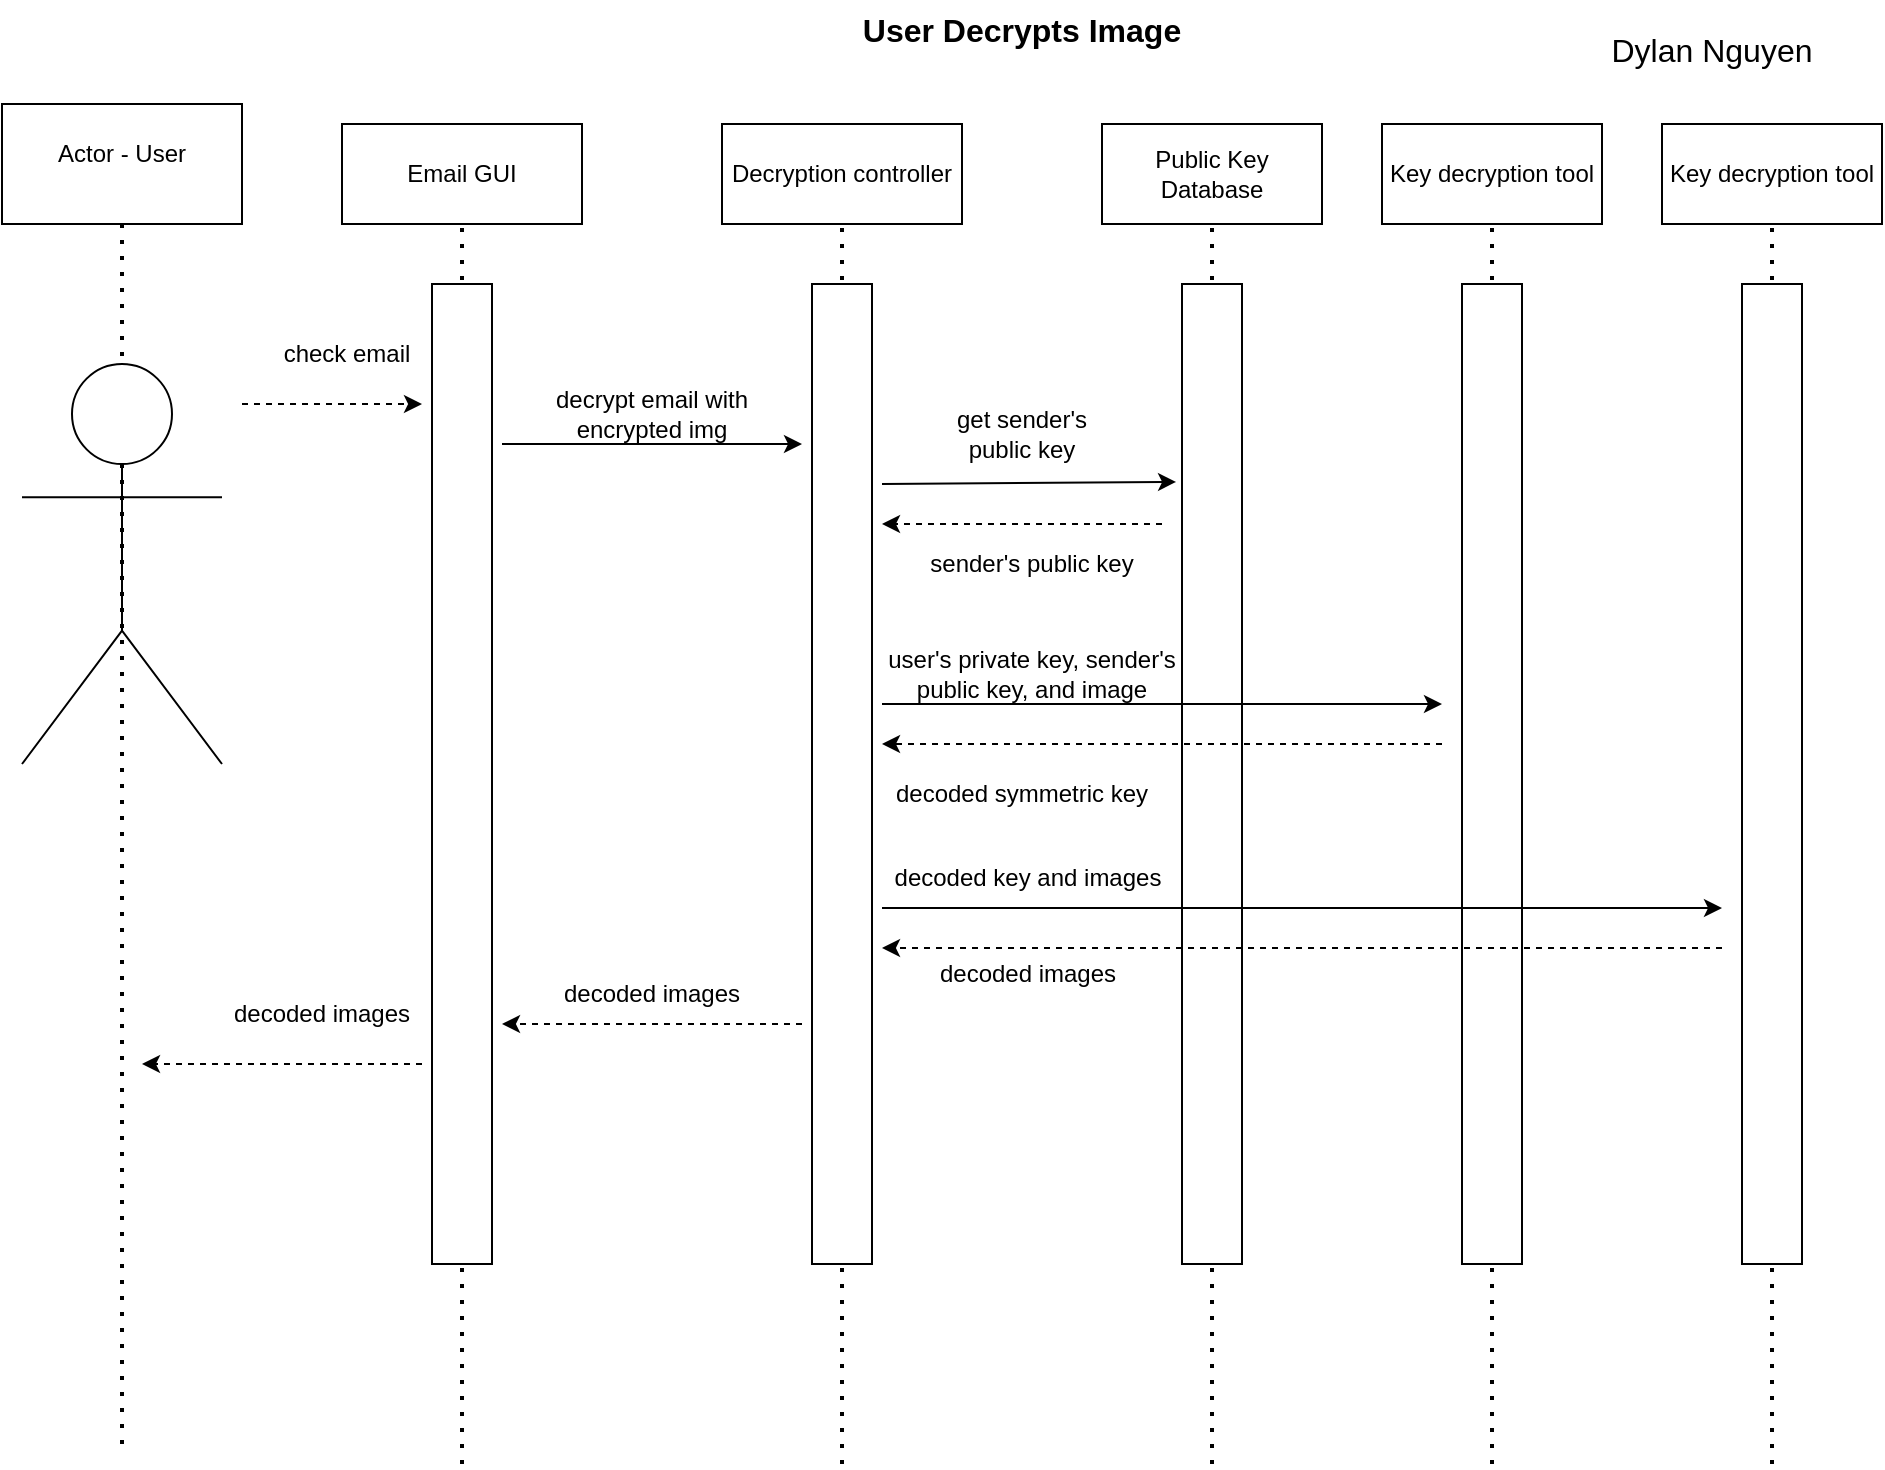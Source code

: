<mxfile version="20.4.1" type="github">
  <diagram id="b6acdepvqn-tA0IxzFjr" name="Page-1">
    <mxGraphModel dx="1297" dy="689" grid="1" gridSize="10" guides="1" tooltips="1" connect="1" arrows="1" fold="1" page="1" pageScale="1" pageWidth="850" pageHeight="1100" math="0" shadow="0">
      <root>
        <mxCell id="0" />
        <mxCell id="1" parent="0" />
        <mxCell id="66eMBhZX9WvoQs9t0sJY-48" value="" style="rounded=0;whiteSpace=wrap;html=1;" vertex="1" parent="1">
          <mxGeometry x="20" y="52" width="120" height="60" as="geometry" />
        </mxCell>
        <mxCell id="66eMBhZX9WvoQs9t0sJY-2" value="Actor - User" style="text;html=1;strokeColor=none;fillColor=none;align=center;verticalAlign=middle;whiteSpace=wrap;rounded=0;" vertex="1" parent="1">
          <mxGeometry x="35" y="62" width="90" height="30" as="geometry" />
        </mxCell>
        <mxCell id="66eMBhZX9WvoQs9t0sJY-3" value="Email GUI" style="rounded=0;whiteSpace=wrap;html=1;" vertex="1" parent="1">
          <mxGeometry x="190" y="62" width="120" height="50" as="geometry" />
        </mxCell>
        <mxCell id="66eMBhZX9WvoQs9t0sJY-4" value="Decryption controller" style="rounded=0;whiteSpace=wrap;html=1;" vertex="1" parent="1">
          <mxGeometry x="380" y="62" width="120" height="50" as="geometry" />
        </mxCell>
        <mxCell id="66eMBhZX9WvoQs9t0sJY-5" value="Public Key Database" style="rounded=0;whiteSpace=wrap;html=1;" vertex="1" parent="1">
          <mxGeometry x="570" y="62" width="110" height="50" as="geometry" />
        </mxCell>
        <mxCell id="66eMBhZX9WvoQs9t0sJY-7" value="" style="endArrow=none;dashed=1;html=1;dashPattern=1 3;strokeWidth=2;rounded=0;entryX=0.5;entryY=1;entryDx=0;entryDy=0;" edge="1" parent="1" target="66eMBhZX9WvoQs9t0sJY-3">
          <mxGeometry width="50" height="50" relative="1" as="geometry">
            <mxPoint x="250" y="732" as="sourcePoint" />
            <mxPoint x="450" y="352" as="targetPoint" />
          </mxGeometry>
        </mxCell>
        <mxCell id="66eMBhZX9WvoQs9t0sJY-6" value="" style="rounded=0;whiteSpace=wrap;html=1;" vertex="1" parent="1">
          <mxGeometry x="235" y="142" width="30" height="490" as="geometry" />
        </mxCell>
        <mxCell id="66eMBhZX9WvoQs9t0sJY-9" value="" style="endArrow=none;dashed=1;html=1;dashPattern=1 3;strokeWidth=2;rounded=0;entryX=0.5;entryY=1;entryDx=0;entryDy=0;" edge="1" parent="1">
          <mxGeometry width="50" height="50" relative="1" as="geometry">
            <mxPoint x="440" y="732" as="sourcePoint" />
            <mxPoint x="440" y="112" as="targetPoint" />
          </mxGeometry>
        </mxCell>
        <mxCell id="66eMBhZX9WvoQs9t0sJY-10" value="" style="rounded=0;whiteSpace=wrap;html=1;" vertex="1" parent="1">
          <mxGeometry x="425" y="142" width="30" height="490" as="geometry" />
        </mxCell>
        <mxCell id="66eMBhZX9WvoQs9t0sJY-11" value="" style="endArrow=none;dashed=1;html=1;dashPattern=1 3;strokeWidth=2;rounded=0;entryX=0.5;entryY=1;entryDx=0;entryDy=0;" edge="1" parent="1">
          <mxGeometry width="50" height="50" relative="1" as="geometry">
            <mxPoint x="625" y="732" as="sourcePoint" />
            <mxPoint x="625" y="112" as="targetPoint" />
          </mxGeometry>
        </mxCell>
        <mxCell id="66eMBhZX9WvoQs9t0sJY-12" value="" style="rounded=0;whiteSpace=wrap;html=1;" vertex="1" parent="1">
          <mxGeometry x="610" y="142" width="30" height="490" as="geometry" />
        </mxCell>
        <mxCell id="66eMBhZX9WvoQs9t0sJY-14" value="check email" style="text;html=1;strokeColor=none;fillColor=none;align=center;verticalAlign=middle;whiteSpace=wrap;rounded=0;" vertex="1" parent="1">
          <mxGeometry x="150" y="162" width="85" height="30" as="geometry" />
        </mxCell>
        <mxCell id="66eMBhZX9WvoQs9t0sJY-17" value="" style="html=1;labelBackgroundColor=#ffffff;startArrow=none;startFill=0;startSize=6;endArrow=classic;endFill=1;endSize=6;jettySize=auto;orthogonalLoop=1;strokeWidth=1;dashed=1;fontSize=14;rounded=0;" edge="1" parent="1">
          <mxGeometry width="60" height="60" relative="1" as="geometry">
            <mxPoint x="230" y="532" as="sourcePoint" />
            <mxPoint x="90" y="532" as="targetPoint" />
          </mxGeometry>
        </mxCell>
        <mxCell id="66eMBhZX9WvoQs9t0sJY-19" value="" style="html=1;labelBackgroundColor=#ffffff;startArrow=none;startFill=0;startSize=6;endArrow=classic;endFill=1;endSize=6;jettySize=auto;orthogonalLoop=1;strokeWidth=1;dashed=1;fontSize=14;rounded=0;" edge="1" parent="1">
          <mxGeometry width="60" height="60" relative="1" as="geometry">
            <mxPoint x="140" y="202" as="sourcePoint" />
            <mxPoint x="230" y="202" as="targetPoint" />
          </mxGeometry>
        </mxCell>
        <mxCell id="66eMBhZX9WvoQs9t0sJY-21" value="decrypt email with encrypted img" style="text;html=1;strokeColor=none;fillColor=none;align=center;verticalAlign=middle;whiteSpace=wrap;rounded=0;" vertex="1" parent="1">
          <mxGeometry x="280" y="192" width="130" height="30" as="geometry" />
        </mxCell>
        <mxCell id="66eMBhZX9WvoQs9t0sJY-22" value="" style="endArrow=classic;html=1;rounded=0;" edge="1" parent="1">
          <mxGeometry width="50" height="50" relative="1" as="geometry">
            <mxPoint x="270" y="222" as="sourcePoint" />
            <mxPoint x="420" y="222" as="targetPoint" />
          </mxGeometry>
        </mxCell>
        <mxCell id="66eMBhZX9WvoQs9t0sJY-23" value="" style="endArrow=classic;html=1;rounded=0;exitX=1.167;exitY=0.204;exitDx=0;exitDy=0;exitPerimeter=0;entryX=-0.099;entryY=0.202;entryDx=0;entryDy=0;entryPerimeter=0;" edge="1" parent="1" source="66eMBhZX9WvoQs9t0sJY-10" target="66eMBhZX9WvoQs9t0sJY-12">
          <mxGeometry width="50" height="50" relative="1" as="geometry">
            <mxPoint x="400" y="392" as="sourcePoint" />
            <mxPoint x="450" y="342" as="targetPoint" />
          </mxGeometry>
        </mxCell>
        <mxCell id="66eMBhZX9WvoQs9t0sJY-24" value="get sender&#39;s public key" style="text;html=1;strokeColor=none;fillColor=none;align=center;verticalAlign=middle;whiteSpace=wrap;rounded=0;" vertex="1" parent="1">
          <mxGeometry x="480" y="202" width="100" height="30" as="geometry" />
        </mxCell>
        <mxCell id="66eMBhZX9WvoQs9t0sJY-25" value="" style="html=1;labelBackgroundColor=#ffffff;startArrow=none;startFill=0;startSize=6;endArrow=classic;endFill=1;endSize=6;jettySize=auto;orthogonalLoop=1;strokeWidth=1;dashed=1;fontSize=14;rounded=0;" edge="1" parent="1">
          <mxGeometry width="60" height="60" relative="1" as="geometry">
            <mxPoint x="600" y="262" as="sourcePoint" />
            <mxPoint x="460" y="262" as="targetPoint" />
          </mxGeometry>
        </mxCell>
        <mxCell id="66eMBhZX9WvoQs9t0sJY-27" value="sender&#39;s public key" style="text;html=1;strokeColor=none;fillColor=none;align=center;verticalAlign=middle;whiteSpace=wrap;rounded=0;" vertex="1" parent="1">
          <mxGeometry x="480" y="267" width="110" height="30" as="geometry" />
        </mxCell>
        <mxCell id="66eMBhZX9WvoQs9t0sJY-29" value="" style="endArrow=none;dashed=1;html=1;dashPattern=1 3;strokeWidth=2;rounded=0;entryX=0.5;entryY=1;entryDx=0;entryDy=0;" edge="1" parent="1">
          <mxGeometry width="50" height="50" relative="1" as="geometry">
            <mxPoint x="765" y="732" as="sourcePoint" />
            <mxPoint x="765" y="112" as="targetPoint" />
          </mxGeometry>
        </mxCell>
        <mxCell id="66eMBhZX9WvoQs9t0sJY-30" value="" style="rounded=0;whiteSpace=wrap;html=1;" vertex="1" parent="1">
          <mxGeometry x="750" y="142" width="30" height="490" as="geometry" />
        </mxCell>
        <mxCell id="66eMBhZX9WvoQs9t0sJY-31" value="Key decryption tool" style="rounded=0;whiteSpace=wrap;html=1;" vertex="1" parent="1">
          <mxGeometry x="710" y="62" width="110" height="50" as="geometry" />
        </mxCell>
        <mxCell id="66eMBhZX9WvoQs9t0sJY-32" value="" style="endArrow=classic;html=1;rounded=0;" edge="1" parent="1">
          <mxGeometry width="50" height="50" relative="1" as="geometry">
            <mxPoint x="460" y="352" as="sourcePoint" />
            <mxPoint x="740" y="352" as="targetPoint" />
          </mxGeometry>
        </mxCell>
        <mxCell id="66eMBhZX9WvoQs9t0sJY-34" value="user&#39;s private key, sender&#39;s public key, and image" style="text;html=1;strokeColor=none;fillColor=none;align=center;verticalAlign=middle;whiteSpace=wrap;rounded=0;" vertex="1" parent="1">
          <mxGeometry x="460" y="322" width="150" height="30" as="geometry" />
        </mxCell>
        <mxCell id="66eMBhZX9WvoQs9t0sJY-35" value="" style="html=1;labelBackgroundColor=#ffffff;startArrow=none;startFill=0;startSize=6;endArrow=classic;endFill=1;endSize=6;jettySize=auto;orthogonalLoop=1;strokeWidth=1;dashed=1;fontSize=14;rounded=0;" edge="1" parent="1">
          <mxGeometry width="60" height="60" relative="1" as="geometry">
            <mxPoint x="740" y="372" as="sourcePoint" />
            <mxPoint x="460" y="372" as="targetPoint" />
          </mxGeometry>
        </mxCell>
        <mxCell id="66eMBhZX9WvoQs9t0sJY-36" value="decoded symmetric key" style="text;html=1;strokeColor=none;fillColor=none;align=center;verticalAlign=middle;whiteSpace=wrap;rounded=0;" vertex="1" parent="1">
          <mxGeometry x="460" y="382" width="140" height="30" as="geometry" />
        </mxCell>
        <mxCell id="66eMBhZX9WvoQs9t0sJY-37" value="" style="endArrow=none;dashed=1;html=1;dashPattern=1 3;strokeWidth=2;rounded=0;entryX=0.5;entryY=1;entryDx=0;entryDy=0;" edge="1" parent="1">
          <mxGeometry width="50" height="50" relative="1" as="geometry">
            <mxPoint x="905" y="732" as="sourcePoint" />
            <mxPoint x="905" y="112" as="targetPoint" />
          </mxGeometry>
        </mxCell>
        <mxCell id="66eMBhZX9WvoQs9t0sJY-38" value="" style="rounded=0;whiteSpace=wrap;html=1;" vertex="1" parent="1">
          <mxGeometry x="890" y="142" width="30" height="490" as="geometry" />
        </mxCell>
        <mxCell id="66eMBhZX9WvoQs9t0sJY-39" value="Key decryption tool" style="rounded=0;whiteSpace=wrap;html=1;" vertex="1" parent="1">
          <mxGeometry x="850" y="62" width="110" height="50" as="geometry" />
        </mxCell>
        <mxCell id="66eMBhZX9WvoQs9t0sJY-40" value="" style="endArrow=classic;html=1;rounded=0;" edge="1" parent="1">
          <mxGeometry width="50" height="50" relative="1" as="geometry">
            <mxPoint x="460" y="454" as="sourcePoint" />
            <mxPoint x="880" y="454" as="targetPoint" />
          </mxGeometry>
        </mxCell>
        <mxCell id="66eMBhZX9WvoQs9t0sJY-41" value="" style="html=1;labelBackgroundColor=#ffffff;startArrow=none;startFill=0;startSize=6;endArrow=classic;endFill=1;endSize=6;jettySize=auto;orthogonalLoop=1;strokeWidth=1;dashed=1;fontSize=14;rounded=0;" edge="1" parent="1">
          <mxGeometry width="60" height="60" relative="1" as="geometry">
            <mxPoint x="880" y="474" as="sourcePoint" />
            <mxPoint x="460" y="474" as="targetPoint" />
          </mxGeometry>
        </mxCell>
        <mxCell id="66eMBhZX9WvoQs9t0sJY-42" value="decoded key and images" style="text;html=1;strokeColor=none;fillColor=none;align=center;verticalAlign=middle;whiteSpace=wrap;rounded=0;" vertex="1" parent="1">
          <mxGeometry x="458" y="424" width="150" height="30" as="geometry" />
        </mxCell>
        <mxCell id="66eMBhZX9WvoQs9t0sJY-43" value="decoded images" style="text;html=1;strokeColor=none;fillColor=none;align=center;verticalAlign=middle;whiteSpace=wrap;rounded=0;" vertex="1" parent="1">
          <mxGeometry x="483" y="472" width="100" height="30" as="geometry" />
        </mxCell>
        <mxCell id="66eMBhZX9WvoQs9t0sJY-44" value="" style="html=1;labelBackgroundColor=#ffffff;startArrow=none;startFill=0;startSize=6;endArrow=classic;endFill=1;endSize=6;jettySize=auto;orthogonalLoop=1;strokeWidth=1;dashed=1;fontSize=14;rounded=0;" edge="1" parent="1">
          <mxGeometry width="60" height="60" relative="1" as="geometry">
            <mxPoint x="420" y="512" as="sourcePoint" />
            <mxPoint x="270" y="512" as="targetPoint" />
          </mxGeometry>
        </mxCell>
        <mxCell id="66eMBhZX9WvoQs9t0sJY-45" value="decoded images" style="text;html=1;strokeColor=none;fillColor=none;align=center;verticalAlign=middle;whiteSpace=wrap;rounded=0;" vertex="1" parent="1">
          <mxGeometry x="295" y="482" width="100" height="30" as="geometry" />
        </mxCell>
        <mxCell id="66eMBhZX9WvoQs9t0sJY-47" value="" style="endArrow=none;dashed=1;html=1;dashPattern=1 3;strokeWidth=2;rounded=0;" edge="1" parent="1">
          <mxGeometry width="50" height="50" relative="1" as="geometry">
            <mxPoint x="80" y="112" as="sourcePoint" />
            <mxPoint x="80" y="722" as="targetPoint" />
          </mxGeometry>
        </mxCell>
        <mxCell id="66eMBhZX9WvoQs9t0sJY-46" value="decoded images" style="text;html=1;strokeColor=none;fillColor=none;align=center;verticalAlign=middle;whiteSpace=wrap;rounded=0;" vertex="1" parent="1">
          <mxGeometry x="130" y="492" width="100" height="30" as="geometry" />
        </mxCell>
        <mxCell id="66eMBhZX9WvoQs9t0sJY-1" value="" style="shape=umlActor;verticalLabelPosition=bottom;verticalAlign=top;html=1;outlineConnect=0;" vertex="1" parent="1">
          <mxGeometry x="30" y="182" width="100" height="200" as="geometry" />
        </mxCell>
        <mxCell id="66eMBhZX9WvoQs9t0sJY-49" value="&lt;font style=&quot;font-size: 16px;&quot;&gt;&lt;b&gt;User Decrypts Image&lt;/b&gt;&lt;/font&gt;" style="text;html=1;strokeColor=none;fillColor=none;align=center;verticalAlign=middle;whiteSpace=wrap;rounded=0;" vertex="1" parent="1">
          <mxGeometry x="330" width="400" height="30" as="geometry" />
        </mxCell>
        <mxCell id="66eMBhZX9WvoQs9t0sJY-50" value="Dylan Nguyen" style="text;html=1;strokeColor=none;fillColor=none;align=center;verticalAlign=middle;whiteSpace=wrap;rounded=0;fontSize=16;" vertex="1" parent="1">
          <mxGeometry x="790" y="10" width="170" height="30" as="geometry" />
        </mxCell>
      </root>
    </mxGraphModel>
  </diagram>
</mxfile>
